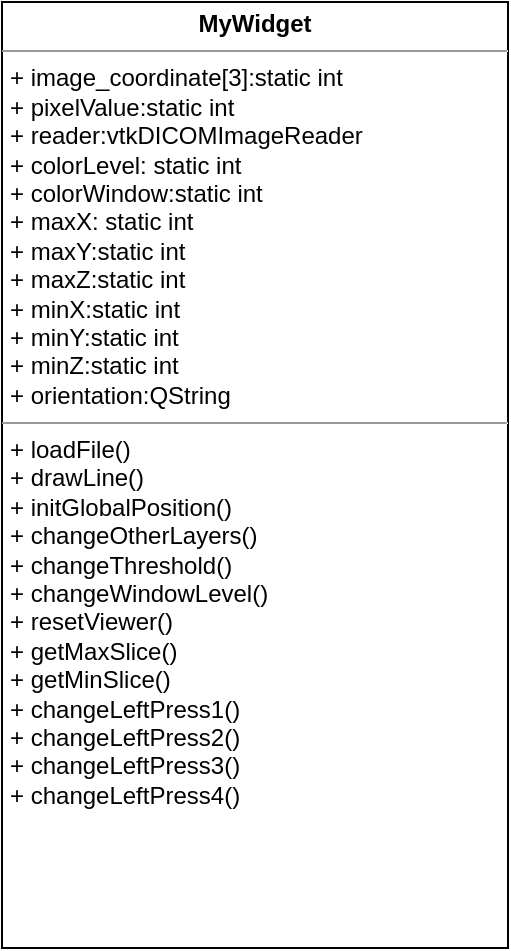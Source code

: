<mxfile version="22.0.8" type="github">
  <diagram name="第 1 页" id="AAVfhh5An1lOd8FpcZbO">
    <mxGraphModel dx="521" dy="571" grid="0" gridSize="10" guides="1" tooltips="1" connect="1" arrows="1" fold="1" page="0" pageScale="1" pageWidth="827" pageHeight="1169" math="0" shadow="0">
      <root>
        <mxCell id="0" />
        <mxCell id="1" parent="0" />
        <mxCell id="6L0aBPEuvV6lzWg7zA4t-1" value="&lt;p style=&quot;margin:0px;margin-top:4px;text-align:center;&quot;&gt;&lt;b&gt;MyWidget&lt;/b&gt;&lt;/p&gt;&lt;hr size=&quot;1&quot;&gt;&lt;p style=&quot;margin:0px;margin-left:4px;&quot;&gt;&lt;span style=&quot;background-color: initial;&quot;&gt;+ image_coordinate[3]:static int&lt;/span&gt;&lt;br&gt;&lt;/p&gt;&lt;p style=&quot;margin:0px;margin-left:4px;&quot;&gt;+&amp;nbsp;pixelValue:static int&lt;/p&gt;&lt;p style=&quot;margin:0px;margin-left:4px;&quot;&gt;+ reader:vtkDICOMImageReader&lt;/p&gt;&lt;p style=&quot;margin:0px;margin-left:4px;&quot;&gt;+&amp;nbsp;colorLevel: static int&amp;nbsp;&lt;/p&gt;&lt;p style=&quot;margin:0px;margin-left:4px;&quot;&gt;+&amp;nbsp;colorWindow:static int&lt;/p&gt;&lt;p style=&quot;margin:0px;margin-left:4px;&quot;&gt;+ maxX: static int&lt;/p&gt;&lt;p style=&quot;margin:0px;margin-left:4px;&quot;&gt;+ maxY:static int&lt;/p&gt;&lt;p style=&quot;margin:0px;margin-left:4px;&quot;&gt;+ maxZ:static int&lt;/p&gt;&lt;p style=&quot;margin:0px;margin-left:4px;&quot;&gt;+ minX:static int&lt;/p&gt;&lt;p style=&quot;margin:0px;margin-left:4px;&quot;&gt;+ minY:static int&lt;/p&gt;&lt;p style=&quot;margin:0px;margin-left:4px;&quot;&gt;+ minZ:static int&lt;/p&gt;&lt;p style=&quot;margin:0px;margin-left:4px;&quot;&gt;+ orientation:QString&lt;/p&gt;&lt;hr size=&quot;1&quot;&gt;&lt;p style=&quot;margin:0px;margin-left:4px;&quot;&gt;+ loadFile()&lt;/p&gt;&lt;p style=&quot;margin:0px;margin-left:4px;&quot;&gt;+&amp;nbsp;drawLine()&lt;/p&gt;&lt;p style=&quot;margin:0px;margin-left:4px;&quot;&gt;+ initGlobalPosition()&lt;/p&gt;&lt;p style=&quot;margin:0px;margin-left:4px;&quot;&gt;+ changeOtherLayers()&lt;br&gt;&lt;/p&gt;&lt;p style=&quot;margin:0px;margin-left:4px;&quot;&gt;+&amp;nbsp;changeThreshold()&lt;/p&gt;&lt;p style=&quot;margin:0px;margin-left:4px;&quot;&gt;+ changeWindowLevel()&lt;/p&gt;&lt;p style=&quot;margin:0px;margin-left:4px;&quot;&gt;+&amp;nbsp;resetViewer()&lt;/p&gt;&lt;p style=&quot;margin:0px;margin-left:4px;&quot;&gt;+&amp;nbsp;getMaxSlice()&lt;/p&gt;&lt;p style=&quot;margin:0px;margin-left:4px;&quot;&gt;+&amp;nbsp;getMinSlice()&lt;/p&gt;&lt;p style=&quot;margin:0px;margin-left:4px;&quot;&gt;+&amp;nbsp;changeLeftPress1()&lt;/p&gt;&lt;p style=&quot;margin:0px;margin-left:4px;&quot;&gt;+ changeLeftPress2()&lt;/p&gt;&lt;p style=&quot;margin:0px;margin-left:4px;&quot;&gt;+&amp;nbsp;changeLeftPress3()&lt;/p&gt;&lt;p style=&quot;margin:0px;margin-left:4px;&quot;&gt;+&amp;nbsp;changeLeftPress4()&lt;/p&gt;&lt;p style=&quot;margin:0px;margin-left:4px;&quot;&gt;&lt;br&gt;&lt;/p&gt;&lt;p style=&quot;margin:0px;margin-left:4px;&quot;&gt;&lt;br&gt;&lt;/p&gt;&lt;p style=&quot;margin:0px;margin-left:4px;&quot;&gt;&lt;br&gt;&lt;/p&gt;&lt;p style=&quot;margin:0px;margin-left:4px;&quot;&gt;&lt;br&gt;&lt;/p&gt;&lt;p style=&quot;margin:0px;margin-left:4px;&quot;&gt;&lt;br&gt;&lt;/p&gt;&lt;p style=&quot;margin:0px;margin-left:4px;&quot;&gt;&lt;br&gt;&lt;/p&gt;&lt;p style=&quot;margin:0px;margin-left:4px;&quot;&gt;&lt;br&gt;&lt;/p&gt;&lt;p style=&quot;margin:0px;margin-left:4px;&quot;&gt;&lt;br&gt;&lt;/p&gt;" style="verticalAlign=top;align=left;overflow=fill;fontSize=12;fontFamily=Helvetica;html=1;whiteSpace=wrap;" vertex="1" parent="1">
          <mxGeometry x="43" y="16" width="253" height="473" as="geometry" />
        </mxCell>
      </root>
    </mxGraphModel>
  </diagram>
</mxfile>
